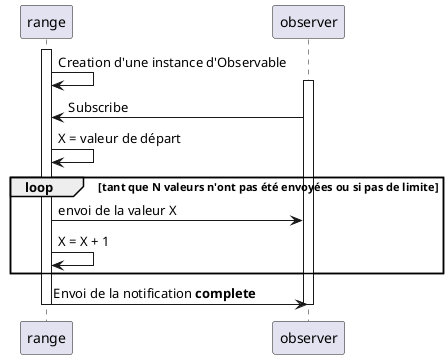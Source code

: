 @startuml
activate range
range -> range : Creation d'une instance d'Observable
activate observer
observer -> range : Subscribe
range -> range : X = valeur de départ
loop tant que N valeurs n'ont pas été envoyées ou si pas de limite
  range -> observer : envoi de la valeur X
  range -> range : X = X + 1
end
range -> observer : Envoi de la notification **complete**

deactivate range
deactivate observer
@enduml
